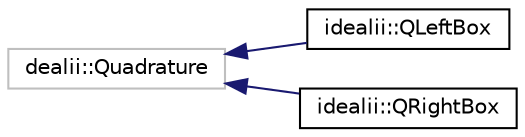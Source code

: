 digraph "Graphical Class Hierarchy"
{
 // LATEX_PDF_SIZE
  edge [fontname="Helvetica",fontsize="10",labelfontname="Helvetica",labelfontsize="10"];
  node [fontname="Helvetica",fontsize="10",shape=record];
  rankdir="LR";
  Node7 [label="dealii::Quadrature",height=0.2,width=0.4,color="grey75", fillcolor="white", style="filled",tooltip=" "];
  Node7 -> Node0 [dir="back",color="midnightblue",fontsize="10",style="solid",fontname="Helvetica"];
  Node0 [label="idealii::QLeftBox",height=0.2,width=0.4,color="black", fillcolor="white", style="filled",URL="$classidealii_1_1QLeftBox.html",tooltip="1D left box rule."];
  Node7 -> Node9 [dir="back",color="midnightblue",fontsize="10",style="solid",fontname="Helvetica"];
  Node9 [label="idealii::QRightBox",height=0.2,width=0.4,color="black", fillcolor="white", style="filled",URL="$classidealii_1_1QRightBox.html",tooltip="1D right box rule."];
}
